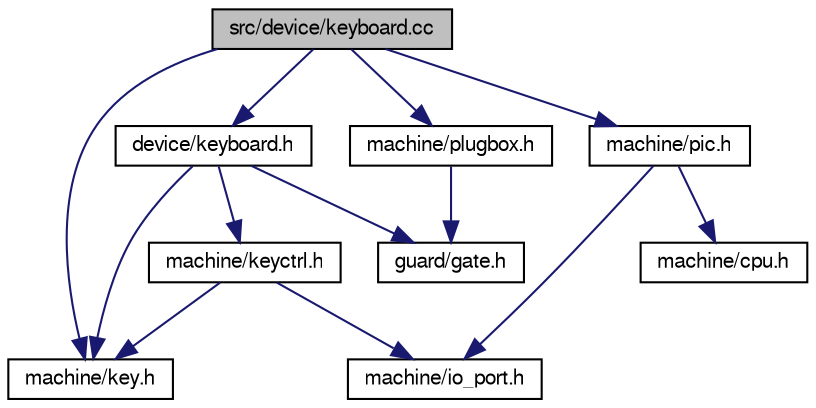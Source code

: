 digraph "src/device/keyboard.cc"
{
  bgcolor="transparent";
  edge [fontname="FreeSans",fontsize="10",labelfontname="FreeSans",labelfontsize="10"];
  node [fontname="FreeSans",fontsize="10",shape=record];
  Node1 [label="src/device/keyboard.cc",height=0.2,width=0.4,color="black", fillcolor="grey75", style="filled" fontcolor="black"];
  Node1 -> Node2 [color="midnightblue",fontsize="10",style="solid",fontname="FreeSans"];
  Node2 [label="device/keyboard.h",height=0.2,width=0.4,color="black",URL="$device_2keyboard_8h.html"];
  Node2 -> Node3 [color="midnightblue",fontsize="10",style="solid",fontname="FreeSans"];
  Node3 [label="machine/keyctrl.h",height=0.2,width=0.4,color="black",URL="$keyctrl_8h.html"];
  Node3 -> Node4 [color="midnightblue",fontsize="10",style="solid",fontname="FreeSans"];
  Node4 [label="machine/io_port.h",height=0.2,width=0.4,color="black",URL="$io__port_8h.html"];
  Node3 -> Node5 [color="midnightblue",fontsize="10",style="solid",fontname="FreeSans"];
  Node5 [label="machine/key.h",height=0.2,width=0.4,color="black",URL="$key_8h.html"];
  Node2 -> Node6 [color="midnightblue",fontsize="10",style="solid",fontname="FreeSans"];
  Node6 [label="guard/gate.h",height=0.2,width=0.4,color="black",URL="$gate_8h.html"];
  Node2 -> Node5 [color="midnightblue",fontsize="10",style="solid",fontname="FreeSans"];
  Node1 -> Node5 [color="midnightblue",fontsize="10",style="solid",fontname="FreeSans"];
  Node1 -> Node7 [color="midnightblue",fontsize="10",style="solid",fontname="FreeSans"];
  Node7 [label="machine/pic.h",height=0.2,width=0.4,color="black",URL="$machine_2pic_8h.html"];
  Node7 -> Node4 [color="midnightblue",fontsize="10",style="solid",fontname="FreeSans"];
  Node7 -> Node8 [color="midnightblue",fontsize="10",style="solid",fontname="FreeSans"];
  Node8 [label="machine/cpu.h",height=0.2,width=0.4,color="black",URL="$machine_2cpu_8h.html"];
  Node1 -> Node9 [color="midnightblue",fontsize="10",style="solid",fontname="FreeSans"];
  Node9 [label="machine/plugbox.h",height=0.2,width=0.4,color="black",URL="$machine_2plugbox_8h.html"];
  Node9 -> Node6 [color="midnightblue",fontsize="10",style="solid",fontname="FreeSans"];
}
